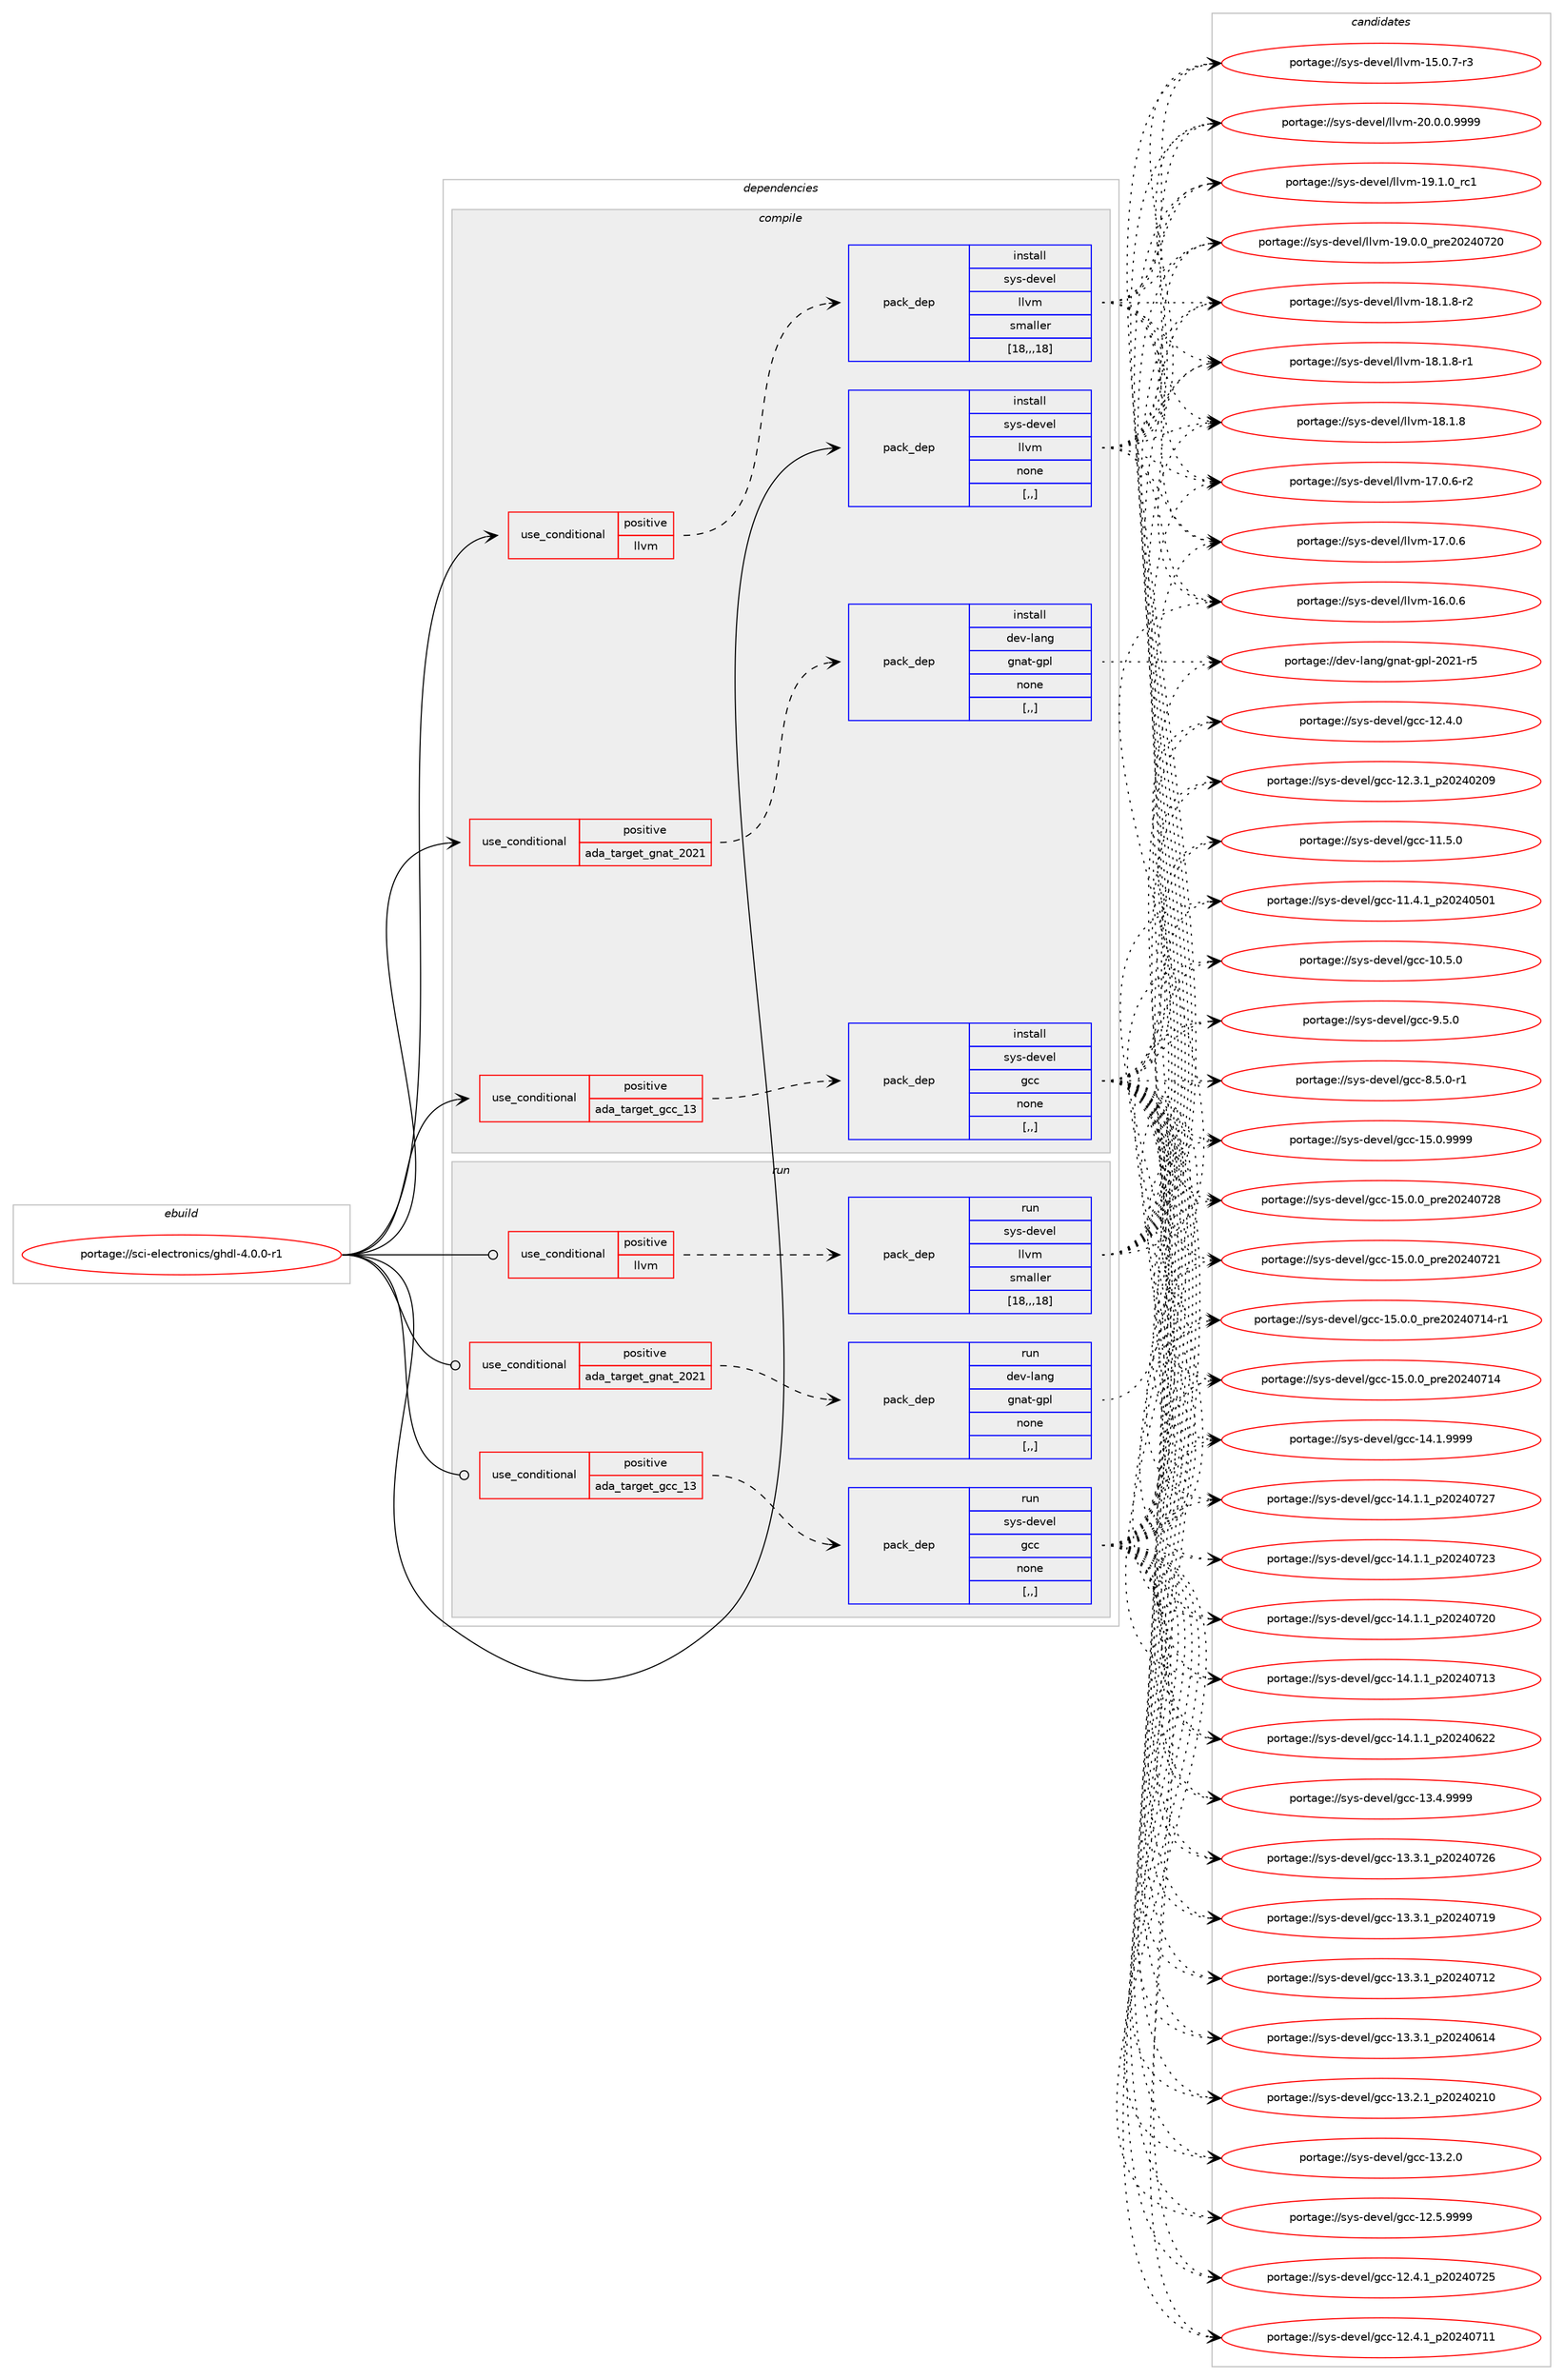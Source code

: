 digraph prolog {

# *************
# Graph options
# *************

newrank=true;
concentrate=true;
compound=true;
graph [rankdir=LR,fontname=Helvetica,fontsize=10,ranksep=1.5];#, ranksep=2.5, nodesep=0.2];
edge  [arrowhead=vee];
node  [fontname=Helvetica,fontsize=10];

# **********
# The ebuild
# **********

subgraph cluster_leftcol {
color=gray;
label=<<i>ebuild</i>>;
id [label="portage://sci-electronics/ghdl-4.0.0-r1", color=red, width=4, href="../sci-electronics/ghdl-4.0.0-r1.svg"];
}

# ****************
# The dependencies
# ****************

subgraph cluster_midcol {
color=gray;
label=<<i>dependencies</i>>;
subgraph cluster_compile {
fillcolor="#eeeeee";
style=filled;
label=<<i>compile</i>>;
subgraph cond104319 {
dependency394362 [label=<<TABLE BORDER="0" CELLBORDER="1" CELLSPACING="0" CELLPADDING="4"><TR><TD ROWSPAN="3" CELLPADDING="10">use_conditional</TD></TR><TR><TD>positive</TD></TR><TR><TD>ada_target_gcc_13</TD></TR></TABLE>>, shape=none, color=red];
subgraph pack287232 {
dependency394363 [label=<<TABLE BORDER="0" CELLBORDER="1" CELLSPACING="0" CELLPADDING="4" WIDTH="220"><TR><TD ROWSPAN="6" CELLPADDING="30">pack_dep</TD></TR><TR><TD WIDTH="110">install</TD></TR><TR><TD>sys-devel</TD></TR><TR><TD>gcc</TD></TR><TR><TD>none</TD></TR><TR><TD>[,,]</TD></TR></TABLE>>, shape=none, color=blue];
}
dependency394362:e -> dependency394363:w [weight=20,style="dashed",arrowhead="vee"];
}
id:e -> dependency394362:w [weight=20,style="solid",arrowhead="vee"];
subgraph cond104320 {
dependency394364 [label=<<TABLE BORDER="0" CELLBORDER="1" CELLSPACING="0" CELLPADDING="4"><TR><TD ROWSPAN="3" CELLPADDING="10">use_conditional</TD></TR><TR><TD>positive</TD></TR><TR><TD>ada_target_gnat_2021</TD></TR></TABLE>>, shape=none, color=red];
subgraph pack287233 {
dependency394365 [label=<<TABLE BORDER="0" CELLBORDER="1" CELLSPACING="0" CELLPADDING="4" WIDTH="220"><TR><TD ROWSPAN="6" CELLPADDING="30">pack_dep</TD></TR><TR><TD WIDTH="110">install</TD></TR><TR><TD>dev-lang</TD></TR><TR><TD>gnat-gpl</TD></TR><TR><TD>none</TD></TR><TR><TD>[,,]</TD></TR></TABLE>>, shape=none, color=blue];
}
dependency394364:e -> dependency394365:w [weight=20,style="dashed",arrowhead="vee"];
}
id:e -> dependency394364:w [weight=20,style="solid",arrowhead="vee"];
subgraph cond104321 {
dependency394366 [label=<<TABLE BORDER="0" CELLBORDER="1" CELLSPACING="0" CELLPADDING="4"><TR><TD ROWSPAN="3" CELLPADDING="10">use_conditional</TD></TR><TR><TD>positive</TD></TR><TR><TD>llvm</TD></TR></TABLE>>, shape=none, color=red];
subgraph pack287234 {
dependency394367 [label=<<TABLE BORDER="0" CELLBORDER="1" CELLSPACING="0" CELLPADDING="4" WIDTH="220"><TR><TD ROWSPAN="6" CELLPADDING="30">pack_dep</TD></TR><TR><TD WIDTH="110">install</TD></TR><TR><TD>sys-devel</TD></TR><TR><TD>llvm</TD></TR><TR><TD>smaller</TD></TR><TR><TD>[18,,,18]</TD></TR></TABLE>>, shape=none, color=blue];
}
dependency394366:e -> dependency394367:w [weight=20,style="dashed",arrowhead="vee"];
}
id:e -> dependency394366:w [weight=20,style="solid",arrowhead="vee"];
subgraph pack287235 {
dependency394368 [label=<<TABLE BORDER="0" CELLBORDER="1" CELLSPACING="0" CELLPADDING="4" WIDTH="220"><TR><TD ROWSPAN="6" CELLPADDING="30">pack_dep</TD></TR><TR><TD WIDTH="110">install</TD></TR><TR><TD>sys-devel</TD></TR><TR><TD>llvm</TD></TR><TR><TD>none</TD></TR><TR><TD>[,,]</TD></TR></TABLE>>, shape=none, color=blue];
}
id:e -> dependency394368:w [weight=20,style="solid",arrowhead="vee"];
}
subgraph cluster_compileandrun {
fillcolor="#eeeeee";
style=filled;
label=<<i>compile and run</i>>;
}
subgraph cluster_run {
fillcolor="#eeeeee";
style=filled;
label=<<i>run</i>>;
subgraph cond104322 {
dependency394369 [label=<<TABLE BORDER="0" CELLBORDER="1" CELLSPACING="0" CELLPADDING="4"><TR><TD ROWSPAN="3" CELLPADDING="10">use_conditional</TD></TR><TR><TD>positive</TD></TR><TR><TD>ada_target_gcc_13</TD></TR></TABLE>>, shape=none, color=red];
subgraph pack287236 {
dependency394370 [label=<<TABLE BORDER="0" CELLBORDER="1" CELLSPACING="0" CELLPADDING="4" WIDTH="220"><TR><TD ROWSPAN="6" CELLPADDING="30">pack_dep</TD></TR><TR><TD WIDTH="110">run</TD></TR><TR><TD>sys-devel</TD></TR><TR><TD>gcc</TD></TR><TR><TD>none</TD></TR><TR><TD>[,,]</TD></TR></TABLE>>, shape=none, color=blue];
}
dependency394369:e -> dependency394370:w [weight=20,style="dashed",arrowhead="vee"];
}
id:e -> dependency394369:w [weight=20,style="solid",arrowhead="odot"];
subgraph cond104323 {
dependency394371 [label=<<TABLE BORDER="0" CELLBORDER="1" CELLSPACING="0" CELLPADDING="4"><TR><TD ROWSPAN="3" CELLPADDING="10">use_conditional</TD></TR><TR><TD>positive</TD></TR><TR><TD>ada_target_gnat_2021</TD></TR></TABLE>>, shape=none, color=red];
subgraph pack287237 {
dependency394372 [label=<<TABLE BORDER="0" CELLBORDER="1" CELLSPACING="0" CELLPADDING="4" WIDTH="220"><TR><TD ROWSPAN="6" CELLPADDING="30">pack_dep</TD></TR><TR><TD WIDTH="110">run</TD></TR><TR><TD>dev-lang</TD></TR><TR><TD>gnat-gpl</TD></TR><TR><TD>none</TD></TR><TR><TD>[,,]</TD></TR></TABLE>>, shape=none, color=blue];
}
dependency394371:e -> dependency394372:w [weight=20,style="dashed",arrowhead="vee"];
}
id:e -> dependency394371:w [weight=20,style="solid",arrowhead="odot"];
subgraph cond104324 {
dependency394373 [label=<<TABLE BORDER="0" CELLBORDER="1" CELLSPACING="0" CELLPADDING="4"><TR><TD ROWSPAN="3" CELLPADDING="10">use_conditional</TD></TR><TR><TD>positive</TD></TR><TR><TD>llvm</TD></TR></TABLE>>, shape=none, color=red];
subgraph pack287238 {
dependency394374 [label=<<TABLE BORDER="0" CELLBORDER="1" CELLSPACING="0" CELLPADDING="4" WIDTH="220"><TR><TD ROWSPAN="6" CELLPADDING="30">pack_dep</TD></TR><TR><TD WIDTH="110">run</TD></TR><TR><TD>sys-devel</TD></TR><TR><TD>llvm</TD></TR><TR><TD>smaller</TD></TR><TR><TD>[18,,,18]</TD></TR></TABLE>>, shape=none, color=blue];
}
dependency394373:e -> dependency394374:w [weight=20,style="dashed",arrowhead="vee"];
}
id:e -> dependency394373:w [weight=20,style="solid",arrowhead="odot"];
}
}

# **************
# The candidates
# **************

subgraph cluster_choices {
rank=same;
color=gray;
label=<<i>candidates</i>>;

subgraph choice287232 {
color=black;
nodesep=1;
choice1151211154510010111810110847103999945495346484657575757 [label="portage://sys-devel/gcc-15.0.9999", color=red, width=4,href="../sys-devel/gcc-15.0.9999.svg"];
choice1151211154510010111810110847103999945495346484648951121141015048505248555056 [label="portage://sys-devel/gcc-15.0.0_pre20240728", color=red, width=4,href="../sys-devel/gcc-15.0.0_pre20240728.svg"];
choice1151211154510010111810110847103999945495346484648951121141015048505248555049 [label="portage://sys-devel/gcc-15.0.0_pre20240721", color=red, width=4,href="../sys-devel/gcc-15.0.0_pre20240721.svg"];
choice11512111545100101118101108471039999454953464846489511211410150485052485549524511449 [label="portage://sys-devel/gcc-15.0.0_pre20240714-r1", color=red, width=4,href="../sys-devel/gcc-15.0.0_pre20240714-r1.svg"];
choice1151211154510010111810110847103999945495346484648951121141015048505248554952 [label="portage://sys-devel/gcc-15.0.0_pre20240714", color=red, width=4,href="../sys-devel/gcc-15.0.0_pre20240714.svg"];
choice1151211154510010111810110847103999945495246494657575757 [label="portage://sys-devel/gcc-14.1.9999", color=red, width=4,href="../sys-devel/gcc-14.1.9999.svg"];
choice1151211154510010111810110847103999945495246494649951125048505248555055 [label="portage://sys-devel/gcc-14.1.1_p20240727", color=red, width=4,href="../sys-devel/gcc-14.1.1_p20240727.svg"];
choice1151211154510010111810110847103999945495246494649951125048505248555051 [label="portage://sys-devel/gcc-14.1.1_p20240723", color=red, width=4,href="../sys-devel/gcc-14.1.1_p20240723.svg"];
choice1151211154510010111810110847103999945495246494649951125048505248555048 [label="portage://sys-devel/gcc-14.1.1_p20240720", color=red, width=4,href="../sys-devel/gcc-14.1.1_p20240720.svg"];
choice1151211154510010111810110847103999945495246494649951125048505248554951 [label="portage://sys-devel/gcc-14.1.1_p20240713", color=red, width=4,href="../sys-devel/gcc-14.1.1_p20240713.svg"];
choice1151211154510010111810110847103999945495246494649951125048505248545050 [label="portage://sys-devel/gcc-14.1.1_p20240622", color=red, width=4,href="../sys-devel/gcc-14.1.1_p20240622.svg"];
choice1151211154510010111810110847103999945495146524657575757 [label="portage://sys-devel/gcc-13.4.9999", color=red, width=4,href="../sys-devel/gcc-13.4.9999.svg"];
choice1151211154510010111810110847103999945495146514649951125048505248555054 [label="portage://sys-devel/gcc-13.3.1_p20240726", color=red, width=4,href="../sys-devel/gcc-13.3.1_p20240726.svg"];
choice1151211154510010111810110847103999945495146514649951125048505248554957 [label="portage://sys-devel/gcc-13.3.1_p20240719", color=red, width=4,href="../sys-devel/gcc-13.3.1_p20240719.svg"];
choice1151211154510010111810110847103999945495146514649951125048505248554950 [label="portage://sys-devel/gcc-13.3.1_p20240712", color=red, width=4,href="../sys-devel/gcc-13.3.1_p20240712.svg"];
choice1151211154510010111810110847103999945495146514649951125048505248544952 [label="portage://sys-devel/gcc-13.3.1_p20240614", color=red, width=4,href="../sys-devel/gcc-13.3.1_p20240614.svg"];
choice1151211154510010111810110847103999945495146504649951125048505248504948 [label="portage://sys-devel/gcc-13.2.1_p20240210", color=red, width=4,href="../sys-devel/gcc-13.2.1_p20240210.svg"];
choice1151211154510010111810110847103999945495146504648 [label="portage://sys-devel/gcc-13.2.0", color=red, width=4,href="../sys-devel/gcc-13.2.0.svg"];
choice1151211154510010111810110847103999945495046534657575757 [label="portage://sys-devel/gcc-12.5.9999", color=red, width=4,href="../sys-devel/gcc-12.5.9999.svg"];
choice1151211154510010111810110847103999945495046524649951125048505248555053 [label="portage://sys-devel/gcc-12.4.1_p20240725", color=red, width=4,href="../sys-devel/gcc-12.4.1_p20240725.svg"];
choice1151211154510010111810110847103999945495046524649951125048505248554949 [label="portage://sys-devel/gcc-12.4.1_p20240711", color=red, width=4,href="../sys-devel/gcc-12.4.1_p20240711.svg"];
choice1151211154510010111810110847103999945495046524648 [label="portage://sys-devel/gcc-12.4.0", color=red, width=4,href="../sys-devel/gcc-12.4.0.svg"];
choice1151211154510010111810110847103999945495046514649951125048505248504857 [label="portage://sys-devel/gcc-12.3.1_p20240209", color=red, width=4,href="../sys-devel/gcc-12.3.1_p20240209.svg"];
choice1151211154510010111810110847103999945494946534648 [label="portage://sys-devel/gcc-11.5.0", color=red, width=4,href="../sys-devel/gcc-11.5.0.svg"];
choice1151211154510010111810110847103999945494946524649951125048505248534849 [label="portage://sys-devel/gcc-11.4.1_p20240501", color=red, width=4,href="../sys-devel/gcc-11.4.1_p20240501.svg"];
choice1151211154510010111810110847103999945494846534648 [label="portage://sys-devel/gcc-10.5.0", color=red, width=4,href="../sys-devel/gcc-10.5.0.svg"];
choice11512111545100101118101108471039999455746534648 [label="portage://sys-devel/gcc-9.5.0", color=red, width=4,href="../sys-devel/gcc-9.5.0.svg"];
choice115121115451001011181011084710399994556465346484511449 [label="portage://sys-devel/gcc-8.5.0-r1", color=red, width=4,href="../sys-devel/gcc-8.5.0-r1.svg"];
dependency394363:e -> choice1151211154510010111810110847103999945495346484657575757:w [style=dotted,weight="100"];
dependency394363:e -> choice1151211154510010111810110847103999945495346484648951121141015048505248555056:w [style=dotted,weight="100"];
dependency394363:e -> choice1151211154510010111810110847103999945495346484648951121141015048505248555049:w [style=dotted,weight="100"];
dependency394363:e -> choice11512111545100101118101108471039999454953464846489511211410150485052485549524511449:w [style=dotted,weight="100"];
dependency394363:e -> choice1151211154510010111810110847103999945495346484648951121141015048505248554952:w [style=dotted,weight="100"];
dependency394363:e -> choice1151211154510010111810110847103999945495246494657575757:w [style=dotted,weight="100"];
dependency394363:e -> choice1151211154510010111810110847103999945495246494649951125048505248555055:w [style=dotted,weight="100"];
dependency394363:e -> choice1151211154510010111810110847103999945495246494649951125048505248555051:w [style=dotted,weight="100"];
dependency394363:e -> choice1151211154510010111810110847103999945495246494649951125048505248555048:w [style=dotted,weight="100"];
dependency394363:e -> choice1151211154510010111810110847103999945495246494649951125048505248554951:w [style=dotted,weight="100"];
dependency394363:e -> choice1151211154510010111810110847103999945495246494649951125048505248545050:w [style=dotted,weight="100"];
dependency394363:e -> choice1151211154510010111810110847103999945495146524657575757:w [style=dotted,weight="100"];
dependency394363:e -> choice1151211154510010111810110847103999945495146514649951125048505248555054:w [style=dotted,weight="100"];
dependency394363:e -> choice1151211154510010111810110847103999945495146514649951125048505248554957:w [style=dotted,weight="100"];
dependency394363:e -> choice1151211154510010111810110847103999945495146514649951125048505248554950:w [style=dotted,weight="100"];
dependency394363:e -> choice1151211154510010111810110847103999945495146514649951125048505248544952:w [style=dotted,weight="100"];
dependency394363:e -> choice1151211154510010111810110847103999945495146504649951125048505248504948:w [style=dotted,weight="100"];
dependency394363:e -> choice1151211154510010111810110847103999945495146504648:w [style=dotted,weight="100"];
dependency394363:e -> choice1151211154510010111810110847103999945495046534657575757:w [style=dotted,weight="100"];
dependency394363:e -> choice1151211154510010111810110847103999945495046524649951125048505248555053:w [style=dotted,weight="100"];
dependency394363:e -> choice1151211154510010111810110847103999945495046524649951125048505248554949:w [style=dotted,weight="100"];
dependency394363:e -> choice1151211154510010111810110847103999945495046524648:w [style=dotted,weight="100"];
dependency394363:e -> choice1151211154510010111810110847103999945495046514649951125048505248504857:w [style=dotted,weight="100"];
dependency394363:e -> choice1151211154510010111810110847103999945494946534648:w [style=dotted,weight="100"];
dependency394363:e -> choice1151211154510010111810110847103999945494946524649951125048505248534849:w [style=dotted,weight="100"];
dependency394363:e -> choice1151211154510010111810110847103999945494846534648:w [style=dotted,weight="100"];
dependency394363:e -> choice11512111545100101118101108471039999455746534648:w [style=dotted,weight="100"];
dependency394363:e -> choice115121115451001011181011084710399994556465346484511449:w [style=dotted,weight="100"];
}
subgraph choice287233 {
color=black;
nodesep=1;
choice100101118451089711010347103110971164510311210845504850494511453 [label="portage://dev-lang/gnat-gpl-2021-r5", color=red, width=4,href="../dev-lang/gnat-gpl-2021-r5.svg"];
dependency394365:e -> choice100101118451089711010347103110971164510311210845504850494511453:w [style=dotted,weight="100"];
}
subgraph choice287234 {
color=black;
nodesep=1;
choice1151211154510010111810110847108108118109455048464846484657575757 [label="portage://sys-devel/llvm-20.0.0.9999", color=red, width=4,href="../sys-devel/llvm-20.0.0.9999.svg"];
choice115121115451001011181011084710810811810945495746494648951149949 [label="portage://sys-devel/llvm-19.1.0_rc1", color=red, width=4,href="../sys-devel/llvm-19.1.0_rc1.svg"];
choice115121115451001011181011084710810811810945495746484648951121141015048505248555048 [label="portage://sys-devel/llvm-19.0.0_pre20240720", color=red, width=4,href="../sys-devel/llvm-19.0.0_pre20240720.svg"];
choice1151211154510010111810110847108108118109454956464946564511450 [label="portage://sys-devel/llvm-18.1.8-r2", color=red, width=4,href="../sys-devel/llvm-18.1.8-r2.svg"];
choice1151211154510010111810110847108108118109454956464946564511449 [label="portage://sys-devel/llvm-18.1.8-r1", color=red, width=4,href="../sys-devel/llvm-18.1.8-r1.svg"];
choice115121115451001011181011084710810811810945495646494656 [label="portage://sys-devel/llvm-18.1.8", color=red, width=4,href="../sys-devel/llvm-18.1.8.svg"];
choice1151211154510010111810110847108108118109454955464846544511450 [label="portage://sys-devel/llvm-17.0.6-r2", color=red, width=4,href="../sys-devel/llvm-17.0.6-r2.svg"];
choice115121115451001011181011084710810811810945495546484654 [label="portage://sys-devel/llvm-17.0.6", color=red, width=4,href="../sys-devel/llvm-17.0.6.svg"];
choice115121115451001011181011084710810811810945495446484654 [label="portage://sys-devel/llvm-16.0.6", color=red, width=4,href="../sys-devel/llvm-16.0.6.svg"];
choice1151211154510010111810110847108108118109454953464846554511451 [label="portage://sys-devel/llvm-15.0.7-r3", color=red, width=4,href="../sys-devel/llvm-15.0.7-r3.svg"];
dependency394367:e -> choice1151211154510010111810110847108108118109455048464846484657575757:w [style=dotted,weight="100"];
dependency394367:e -> choice115121115451001011181011084710810811810945495746494648951149949:w [style=dotted,weight="100"];
dependency394367:e -> choice115121115451001011181011084710810811810945495746484648951121141015048505248555048:w [style=dotted,weight="100"];
dependency394367:e -> choice1151211154510010111810110847108108118109454956464946564511450:w [style=dotted,weight="100"];
dependency394367:e -> choice1151211154510010111810110847108108118109454956464946564511449:w [style=dotted,weight="100"];
dependency394367:e -> choice115121115451001011181011084710810811810945495646494656:w [style=dotted,weight="100"];
dependency394367:e -> choice1151211154510010111810110847108108118109454955464846544511450:w [style=dotted,weight="100"];
dependency394367:e -> choice115121115451001011181011084710810811810945495546484654:w [style=dotted,weight="100"];
dependency394367:e -> choice115121115451001011181011084710810811810945495446484654:w [style=dotted,weight="100"];
dependency394367:e -> choice1151211154510010111810110847108108118109454953464846554511451:w [style=dotted,weight="100"];
}
subgraph choice287235 {
color=black;
nodesep=1;
choice1151211154510010111810110847108108118109455048464846484657575757 [label="portage://sys-devel/llvm-20.0.0.9999", color=red, width=4,href="../sys-devel/llvm-20.0.0.9999.svg"];
choice115121115451001011181011084710810811810945495746494648951149949 [label="portage://sys-devel/llvm-19.1.0_rc1", color=red, width=4,href="../sys-devel/llvm-19.1.0_rc1.svg"];
choice115121115451001011181011084710810811810945495746484648951121141015048505248555048 [label="portage://sys-devel/llvm-19.0.0_pre20240720", color=red, width=4,href="../sys-devel/llvm-19.0.0_pre20240720.svg"];
choice1151211154510010111810110847108108118109454956464946564511450 [label="portage://sys-devel/llvm-18.1.8-r2", color=red, width=4,href="../sys-devel/llvm-18.1.8-r2.svg"];
choice1151211154510010111810110847108108118109454956464946564511449 [label="portage://sys-devel/llvm-18.1.8-r1", color=red, width=4,href="../sys-devel/llvm-18.1.8-r1.svg"];
choice115121115451001011181011084710810811810945495646494656 [label="portage://sys-devel/llvm-18.1.8", color=red, width=4,href="../sys-devel/llvm-18.1.8.svg"];
choice1151211154510010111810110847108108118109454955464846544511450 [label="portage://sys-devel/llvm-17.0.6-r2", color=red, width=4,href="../sys-devel/llvm-17.0.6-r2.svg"];
choice115121115451001011181011084710810811810945495546484654 [label="portage://sys-devel/llvm-17.0.6", color=red, width=4,href="../sys-devel/llvm-17.0.6.svg"];
choice115121115451001011181011084710810811810945495446484654 [label="portage://sys-devel/llvm-16.0.6", color=red, width=4,href="../sys-devel/llvm-16.0.6.svg"];
choice1151211154510010111810110847108108118109454953464846554511451 [label="portage://sys-devel/llvm-15.0.7-r3", color=red, width=4,href="../sys-devel/llvm-15.0.7-r3.svg"];
dependency394368:e -> choice1151211154510010111810110847108108118109455048464846484657575757:w [style=dotted,weight="100"];
dependency394368:e -> choice115121115451001011181011084710810811810945495746494648951149949:w [style=dotted,weight="100"];
dependency394368:e -> choice115121115451001011181011084710810811810945495746484648951121141015048505248555048:w [style=dotted,weight="100"];
dependency394368:e -> choice1151211154510010111810110847108108118109454956464946564511450:w [style=dotted,weight="100"];
dependency394368:e -> choice1151211154510010111810110847108108118109454956464946564511449:w [style=dotted,weight="100"];
dependency394368:e -> choice115121115451001011181011084710810811810945495646494656:w [style=dotted,weight="100"];
dependency394368:e -> choice1151211154510010111810110847108108118109454955464846544511450:w [style=dotted,weight="100"];
dependency394368:e -> choice115121115451001011181011084710810811810945495546484654:w [style=dotted,weight="100"];
dependency394368:e -> choice115121115451001011181011084710810811810945495446484654:w [style=dotted,weight="100"];
dependency394368:e -> choice1151211154510010111810110847108108118109454953464846554511451:w [style=dotted,weight="100"];
}
subgraph choice287236 {
color=black;
nodesep=1;
choice1151211154510010111810110847103999945495346484657575757 [label="portage://sys-devel/gcc-15.0.9999", color=red, width=4,href="../sys-devel/gcc-15.0.9999.svg"];
choice1151211154510010111810110847103999945495346484648951121141015048505248555056 [label="portage://sys-devel/gcc-15.0.0_pre20240728", color=red, width=4,href="../sys-devel/gcc-15.0.0_pre20240728.svg"];
choice1151211154510010111810110847103999945495346484648951121141015048505248555049 [label="portage://sys-devel/gcc-15.0.0_pre20240721", color=red, width=4,href="../sys-devel/gcc-15.0.0_pre20240721.svg"];
choice11512111545100101118101108471039999454953464846489511211410150485052485549524511449 [label="portage://sys-devel/gcc-15.0.0_pre20240714-r1", color=red, width=4,href="../sys-devel/gcc-15.0.0_pre20240714-r1.svg"];
choice1151211154510010111810110847103999945495346484648951121141015048505248554952 [label="portage://sys-devel/gcc-15.0.0_pre20240714", color=red, width=4,href="../sys-devel/gcc-15.0.0_pre20240714.svg"];
choice1151211154510010111810110847103999945495246494657575757 [label="portage://sys-devel/gcc-14.1.9999", color=red, width=4,href="../sys-devel/gcc-14.1.9999.svg"];
choice1151211154510010111810110847103999945495246494649951125048505248555055 [label="portage://sys-devel/gcc-14.1.1_p20240727", color=red, width=4,href="../sys-devel/gcc-14.1.1_p20240727.svg"];
choice1151211154510010111810110847103999945495246494649951125048505248555051 [label="portage://sys-devel/gcc-14.1.1_p20240723", color=red, width=4,href="../sys-devel/gcc-14.1.1_p20240723.svg"];
choice1151211154510010111810110847103999945495246494649951125048505248555048 [label="portage://sys-devel/gcc-14.1.1_p20240720", color=red, width=4,href="../sys-devel/gcc-14.1.1_p20240720.svg"];
choice1151211154510010111810110847103999945495246494649951125048505248554951 [label="portage://sys-devel/gcc-14.1.1_p20240713", color=red, width=4,href="../sys-devel/gcc-14.1.1_p20240713.svg"];
choice1151211154510010111810110847103999945495246494649951125048505248545050 [label="portage://sys-devel/gcc-14.1.1_p20240622", color=red, width=4,href="../sys-devel/gcc-14.1.1_p20240622.svg"];
choice1151211154510010111810110847103999945495146524657575757 [label="portage://sys-devel/gcc-13.4.9999", color=red, width=4,href="../sys-devel/gcc-13.4.9999.svg"];
choice1151211154510010111810110847103999945495146514649951125048505248555054 [label="portage://sys-devel/gcc-13.3.1_p20240726", color=red, width=4,href="../sys-devel/gcc-13.3.1_p20240726.svg"];
choice1151211154510010111810110847103999945495146514649951125048505248554957 [label="portage://sys-devel/gcc-13.3.1_p20240719", color=red, width=4,href="../sys-devel/gcc-13.3.1_p20240719.svg"];
choice1151211154510010111810110847103999945495146514649951125048505248554950 [label="portage://sys-devel/gcc-13.3.1_p20240712", color=red, width=4,href="../sys-devel/gcc-13.3.1_p20240712.svg"];
choice1151211154510010111810110847103999945495146514649951125048505248544952 [label="portage://sys-devel/gcc-13.3.1_p20240614", color=red, width=4,href="../sys-devel/gcc-13.3.1_p20240614.svg"];
choice1151211154510010111810110847103999945495146504649951125048505248504948 [label="portage://sys-devel/gcc-13.2.1_p20240210", color=red, width=4,href="../sys-devel/gcc-13.2.1_p20240210.svg"];
choice1151211154510010111810110847103999945495146504648 [label="portage://sys-devel/gcc-13.2.0", color=red, width=4,href="../sys-devel/gcc-13.2.0.svg"];
choice1151211154510010111810110847103999945495046534657575757 [label="portage://sys-devel/gcc-12.5.9999", color=red, width=4,href="../sys-devel/gcc-12.5.9999.svg"];
choice1151211154510010111810110847103999945495046524649951125048505248555053 [label="portage://sys-devel/gcc-12.4.1_p20240725", color=red, width=4,href="../sys-devel/gcc-12.4.1_p20240725.svg"];
choice1151211154510010111810110847103999945495046524649951125048505248554949 [label="portage://sys-devel/gcc-12.4.1_p20240711", color=red, width=4,href="../sys-devel/gcc-12.4.1_p20240711.svg"];
choice1151211154510010111810110847103999945495046524648 [label="portage://sys-devel/gcc-12.4.0", color=red, width=4,href="../sys-devel/gcc-12.4.0.svg"];
choice1151211154510010111810110847103999945495046514649951125048505248504857 [label="portage://sys-devel/gcc-12.3.1_p20240209", color=red, width=4,href="../sys-devel/gcc-12.3.1_p20240209.svg"];
choice1151211154510010111810110847103999945494946534648 [label="portage://sys-devel/gcc-11.5.0", color=red, width=4,href="../sys-devel/gcc-11.5.0.svg"];
choice1151211154510010111810110847103999945494946524649951125048505248534849 [label="portage://sys-devel/gcc-11.4.1_p20240501", color=red, width=4,href="../sys-devel/gcc-11.4.1_p20240501.svg"];
choice1151211154510010111810110847103999945494846534648 [label="portage://sys-devel/gcc-10.5.0", color=red, width=4,href="../sys-devel/gcc-10.5.0.svg"];
choice11512111545100101118101108471039999455746534648 [label="portage://sys-devel/gcc-9.5.0", color=red, width=4,href="../sys-devel/gcc-9.5.0.svg"];
choice115121115451001011181011084710399994556465346484511449 [label="portage://sys-devel/gcc-8.5.0-r1", color=red, width=4,href="../sys-devel/gcc-8.5.0-r1.svg"];
dependency394370:e -> choice1151211154510010111810110847103999945495346484657575757:w [style=dotted,weight="100"];
dependency394370:e -> choice1151211154510010111810110847103999945495346484648951121141015048505248555056:w [style=dotted,weight="100"];
dependency394370:e -> choice1151211154510010111810110847103999945495346484648951121141015048505248555049:w [style=dotted,weight="100"];
dependency394370:e -> choice11512111545100101118101108471039999454953464846489511211410150485052485549524511449:w [style=dotted,weight="100"];
dependency394370:e -> choice1151211154510010111810110847103999945495346484648951121141015048505248554952:w [style=dotted,weight="100"];
dependency394370:e -> choice1151211154510010111810110847103999945495246494657575757:w [style=dotted,weight="100"];
dependency394370:e -> choice1151211154510010111810110847103999945495246494649951125048505248555055:w [style=dotted,weight="100"];
dependency394370:e -> choice1151211154510010111810110847103999945495246494649951125048505248555051:w [style=dotted,weight="100"];
dependency394370:e -> choice1151211154510010111810110847103999945495246494649951125048505248555048:w [style=dotted,weight="100"];
dependency394370:e -> choice1151211154510010111810110847103999945495246494649951125048505248554951:w [style=dotted,weight="100"];
dependency394370:e -> choice1151211154510010111810110847103999945495246494649951125048505248545050:w [style=dotted,weight="100"];
dependency394370:e -> choice1151211154510010111810110847103999945495146524657575757:w [style=dotted,weight="100"];
dependency394370:e -> choice1151211154510010111810110847103999945495146514649951125048505248555054:w [style=dotted,weight="100"];
dependency394370:e -> choice1151211154510010111810110847103999945495146514649951125048505248554957:w [style=dotted,weight="100"];
dependency394370:e -> choice1151211154510010111810110847103999945495146514649951125048505248554950:w [style=dotted,weight="100"];
dependency394370:e -> choice1151211154510010111810110847103999945495146514649951125048505248544952:w [style=dotted,weight="100"];
dependency394370:e -> choice1151211154510010111810110847103999945495146504649951125048505248504948:w [style=dotted,weight="100"];
dependency394370:e -> choice1151211154510010111810110847103999945495146504648:w [style=dotted,weight="100"];
dependency394370:e -> choice1151211154510010111810110847103999945495046534657575757:w [style=dotted,weight="100"];
dependency394370:e -> choice1151211154510010111810110847103999945495046524649951125048505248555053:w [style=dotted,weight="100"];
dependency394370:e -> choice1151211154510010111810110847103999945495046524649951125048505248554949:w [style=dotted,weight="100"];
dependency394370:e -> choice1151211154510010111810110847103999945495046524648:w [style=dotted,weight="100"];
dependency394370:e -> choice1151211154510010111810110847103999945495046514649951125048505248504857:w [style=dotted,weight="100"];
dependency394370:e -> choice1151211154510010111810110847103999945494946534648:w [style=dotted,weight="100"];
dependency394370:e -> choice1151211154510010111810110847103999945494946524649951125048505248534849:w [style=dotted,weight="100"];
dependency394370:e -> choice1151211154510010111810110847103999945494846534648:w [style=dotted,weight="100"];
dependency394370:e -> choice11512111545100101118101108471039999455746534648:w [style=dotted,weight="100"];
dependency394370:e -> choice115121115451001011181011084710399994556465346484511449:w [style=dotted,weight="100"];
}
subgraph choice287237 {
color=black;
nodesep=1;
choice100101118451089711010347103110971164510311210845504850494511453 [label="portage://dev-lang/gnat-gpl-2021-r5", color=red, width=4,href="../dev-lang/gnat-gpl-2021-r5.svg"];
dependency394372:e -> choice100101118451089711010347103110971164510311210845504850494511453:w [style=dotted,weight="100"];
}
subgraph choice287238 {
color=black;
nodesep=1;
choice1151211154510010111810110847108108118109455048464846484657575757 [label="portage://sys-devel/llvm-20.0.0.9999", color=red, width=4,href="../sys-devel/llvm-20.0.0.9999.svg"];
choice115121115451001011181011084710810811810945495746494648951149949 [label="portage://sys-devel/llvm-19.1.0_rc1", color=red, width=4,href="../sys-devel/llvm-19.1.0_rc1.svg"];
choice115121115451001011181011084710810811810945495746484648951121141015048505248555048 [label="portage://sys-devel/llvm-19.0.0_pre20240720", color=red, width=4,href="../sys-devel/llvm-19.0.0_pre20240720.svg"];
choice1151211154510010111810110847108108118109454956464946564511450 [label="portage://sys-devel/llvm-18.1.8-r2", color=red, width=4,href="../sys-devel/llvm-18.1.8-r2.svg"];
choice1151211154510010111810110847108108118109454956464946564511449 [label="portage://sys-devel/llvm-18.1.8-r1", color=red, width=4,href="../sys-devel/llvm-18.1.8-r1.svg"];
choice115121115451001011181011084710810811810945495646494656 [label="portage://sys-devel/llvm-18.1.8", color=red, width=4,href="../sys-devel/llvm-18.1.8.svg"];
choice1151211154510010111810110847108108118109454955464846544511450 [label="portage://sys-devel/llvm-17.0.6-r2", color=red, width=4,href="../sys-devel/llvm-17.0.6-r2.svg"];
choice115121115451001011181011084710810811810945495546484654 [label="portage://sys-devel/llvm-17.0.6", color=red, width=4,href="../sys-devel/llvm-17.0.6.svg"];
choice115121115451001011181011084710810811810945495446484654 [label="portage://sys-devel/llvm-16.0.6", color=red, width=4,href="../sys-devel/llvm-16.0.6.svg"];
choice1151211154510010111810110847108108118109454953464846554511451 [label="portage://sys-devel/llvm-15.0.7-r3", color=red, width=4,href="../sys-devel/llvm-15.0.7-r3.svg"];
dependency394374:e -> choice1151211154510010111810110847108108118109455048464846484657575757:w [style=dotted,weight="100"];
dependency394374:e -> choice115121115451001011181011084710810811810945495746494648951149949:w [style=dotted,weight="100"];
dependency394374:e -> choice115121115451001011181011084710810811810945495746484648951121141015048505248555048:w [style=dotted,weight="100"];
dependency394374:e -> choice1151211154510010111810110847108108118109454956464946564511450:w [style=dotted,weight="100"];
dependency394374:e -> choice1151211154510010111810110847108108118109454956464946564511449:w [style=dotted,weight="100"];
dependency394374:e -> choice115121115451001011181011084710810811810945495646494656:w [style=dotted,weight="100"];
dependency394374:e -> choice1151211154510010111810110847108108118109454955464846544511450:w [style=dotted,weight="100"];
dependency394374:e -> choice115121115451001011181011084710810811810945495546484654:w [style=dotted,weight="100"];
dependency394374:e -> choice115121115451001011181011084710810811810945495446484654:w [style=dotted,weight="100"];
dependency394374:e -> choice1151211154510010111810110847108108118109454953464846554511451:w [style=dotted,weight="100"];
}
}

}
